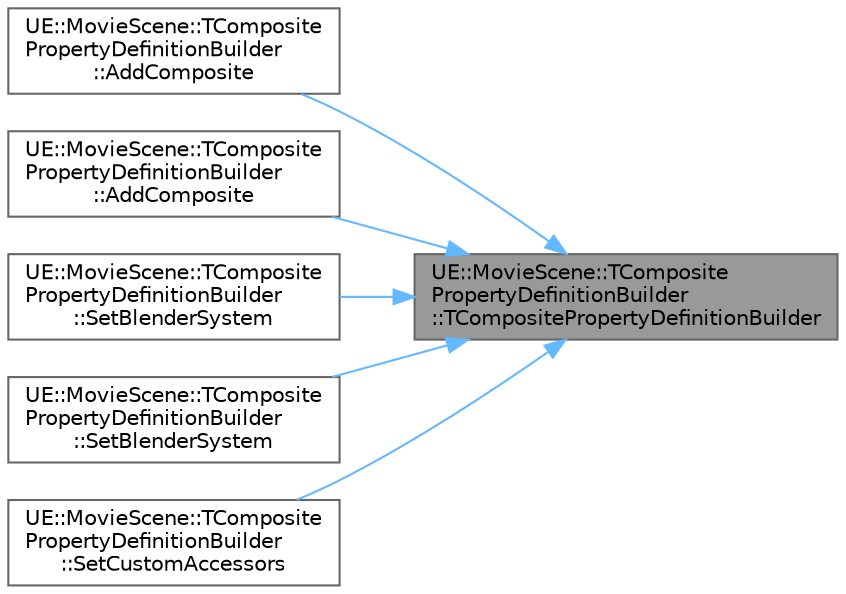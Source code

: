 digraph "UE::MovieScene::TCompositePropertyDefinitionBuilder::TCompositePropertyDefinitionBuilder"
{
 // INTERACTIVE_SVG=YES
 // LATEX_PDF_SIZE
  bgcolor="transparent";
  edge [fontname=Helvetica,fontsize=10,labelfontname=Helvetica,labelfontsize=10];
  node [fontname=Helvetica,fontsize=10,shape=box,height=0.2,width=0.4];
  rankdir="RL";
  Node1 [id="Node000001",label="UE::MovieScene::TComposite\lPropertyDefinitionBuilder\l::TCompositePropertyDefinitionBuilder",height=0.2,width=0.4,color="gray40", fillcolor="grey60", style="filled", fontcolor="black",tooltip=" "];
  Node1 -> Node2 [id="edge1_Node000001_Node000002",dir="back",color="steelblue1",style="solid",tooltip=" "];
  Node2 [id="Node000002",label="UE::MovieScene::TComposite\lPropertyDefinitionBuilder\l::AddComposite",height=0.2,width=0.4,color="grey40", fillcolor="white", style="filled",URL="$db/d82/structUE_1_1MovieScene_1_1TCompositePropertyDefinitionBuilder.html#a0d6fa794ae7a857f15d3f9d7956b6423",tooltip=" "];
  Node1 -> Node3 [id="edge2_Node000001_Node000003",dir="back",color="steelblue1",style="solid",tooltip=" "];
  Node3 [id="Node000003",label="UE::MovieScene::TComposite\lPropertyDefinitionBuilder\l::AddComposite",height=0.2,width=0.4,color="grey40", fillcolor="white", style="filled",URL="$db/d82/structUE_1_1MovieScene_1_1TCompositePropertyDefinitionBuilder.html#ac43753f8a7919f899944d0a8d1e46423",tooltip=" "];
  Node1 -> Node4 [id="edge3_Node000001_Node000004",dir="back",color="steelblue1",style="solid",tooltip=" "];
  Node4 [id="Node000004",label="UE::MovieScene::TComposite\lPropertyDefinitionBuilder\l::SetBlenderSystem",height=0.2,width=0.4,color="grey40", fillcolor="white", style="filled",URL="$db/d82/structUE_1_1MovieScene_1_1TCompositePropertyDefinitionBuilder.html#a4ab0bdbc3f8e57e2c7882afd473909c4",tooltip=" "];
  Node1 -> Node5 [id="edge4_Node000001_Node000005",dir="back",color="steelblue1",style="solid",tooltip=" "];
  Node5 [id="Node000005",label="UE::MovieScene::TComposite\lPropertyDefinitionBuilder\l::SetBlenderSystem",height=0.2,width=0.4,color="grey40", fillcolor="white", style="filled",URL="$db/d82/structUE_1_1MovieScene_1_1TCompositePropertyDefinitionBuilder.html#a59ab660d5f75638bafcc85bb61a5ce2a",tooltip=" "];
  Node1 -> Node6 [id="edge5_Node000001_Node000006",dir="back",color="steelblue1",style="solid",tooltip=" "];
  Node6 [id="Node000006",label="UE::MovieScene::TComposite\lPropertyDefinitionBuilder\l::SetCustomAccessors",height=0.2,width=0.4,color="grey40", fillcolor="white", style="filled",URL="$db/d82/structUE_1_1MovieScene_1_1TCompositePropertyDefinitionBuilder.html#ae6a9efa2cd0240121dd3f1dc615d384f",tooltip=" "];
}
